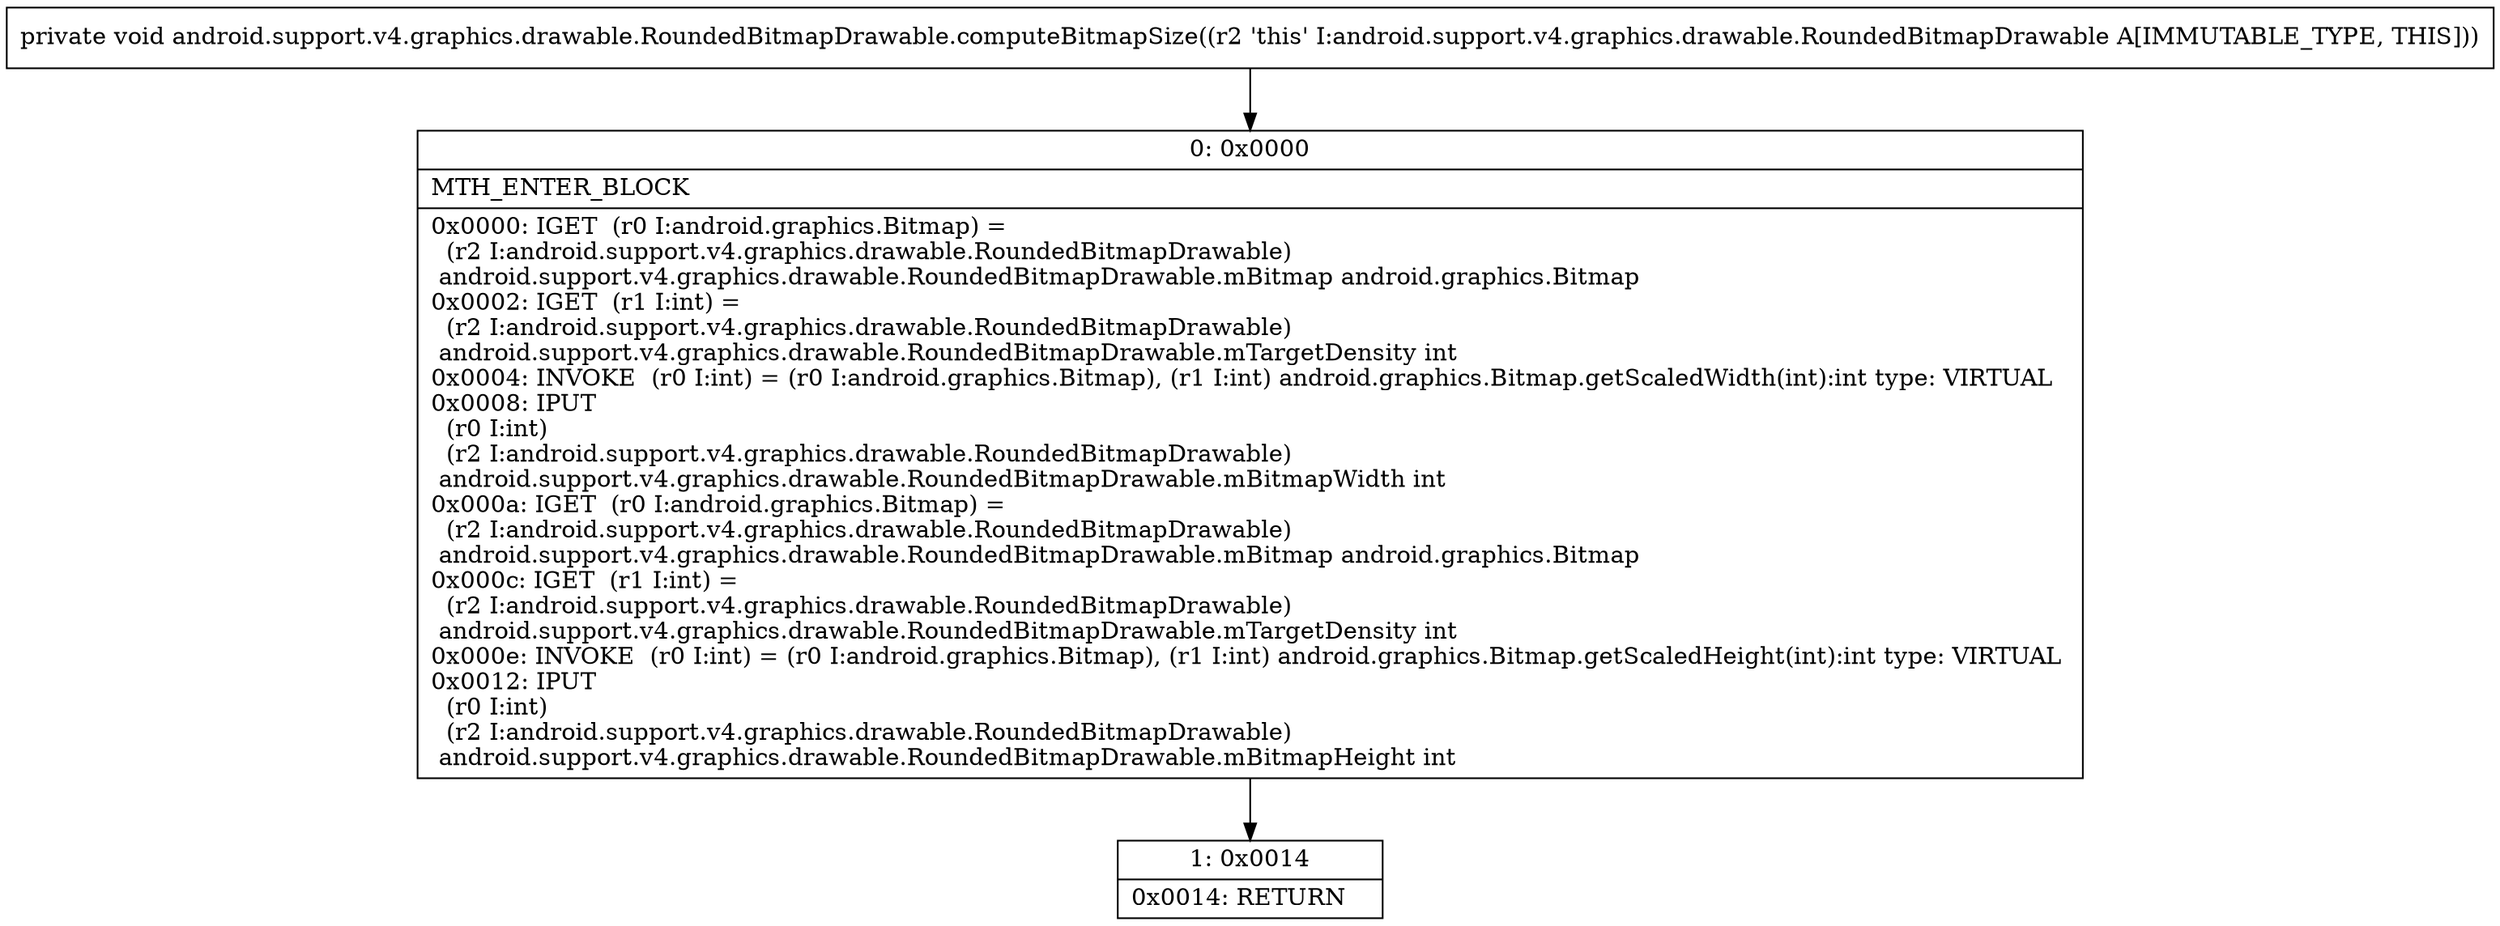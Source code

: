 digraph "CFG forandroid.support.v4.graphics.drawable.RoundedBitmapDrawable.computeBitmapSize()V" {
Node_0 [shape=record,label="{0\:\ 0x0000|MTH_ENTER_BLOCK\l|0x0000: IGET  (r0 I:android.graphics.Bitmap) = \l  (r2 I:android.support.v4.graphics.drawable.RoundedBitmapDrawable)\l android.support.v4.graphics.drawable.RoundedBitmapDrawable.mBitmap android.graphics.Bitmap \l0x0002: IGET  (r1 I:int) = \l  (r2 I:android.support.v4.graphics.drawable.RoundedBitmapDrawable)\l android.support.v4.graphics.drawable.RoundedBitmapDrawable.mTargetDensity int \l0x0004: INVOKE  (r0 I:int) = (r0 I:android.graphics.Bitmap), (r1 I:int) android.graphics.Bitmap.getScaledWidth(int):int type: VIRTUAL \l0x0008: IPUT  \l  (r0 I:int)\l  (r2 I:android.support.v4.graphics.drawable.RoundedBitmapDrawable)\l android.support.v4.graphics.drawable.RoundedBitmapDrawable.mBitmapWidth int \l0x000a: IGET  (r0 I:android.graphics.Bitmap) = \l  (r2 I:android.support.v4.graphics.drawable.RoundedBitmapDrawable)\l android.support.v4.graphics.drawable.RoundedBitmapDrawable.mBitmap android.graphics.Bitmap \l0x000c: IGET  (r1 I:int) = \l  (r2 I:android.support.v4.graphics.drawable.RoundedBitmapDrawable)\l android.support.v4.graphics.drawable.RoundedBitmapDrawable.mTargetDensity int \l0x000e: INVOKE  (r0 I:int) = (r0 I:android.graphics.Bitmap), (r1 I:int) android.graphics.Bitmap.getScaledHeight(int):int type: VIRTUAL \l0x0012: IPUT  \l  (r0 I:int)\l  (r2 I:android.support.v4.graphics.drawable.RoundedBitmapDrawable)\l android.support.v4.graphics.drawable.RoundedBitmapDrawable.mBitmapHeight int \l}"];
Node_1 [shape=record,label="{1\:\ 0x0014|0x0014: RETURN   \l}"];
MethodNode[shape=record,label="{private void android.support.v4.graphics.drawable.RoundedBitmapDrawable.computeBitmapSize((r2 'this' I:android.support.v4.graphics.drawable.RoundedBitmapDrawable A[IMMUTABLE_TYPE, THIS])) }"];
MethodNode -> Node_0;
Node_0 -> Node_1;
}

